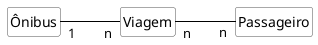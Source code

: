 @startuml mod07ima13
hide circle
hide methods
hide empty members

skinparam class {
    BackgroundColor White
    ArrowColor Black
    BorderColor #505050
}
class "Ônibus" as on
class "Viagem" as vi
class "Passageiro" as pa
left to right direction
on "1"--"n" vi
vi "n"--"n" pa
@enduml